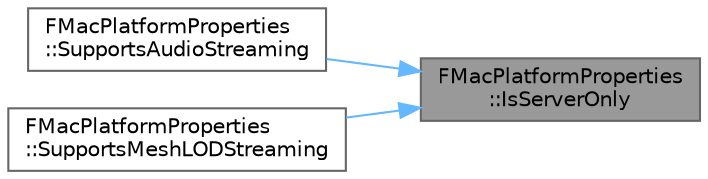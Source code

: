 digraph "FMacPlatformProperties::IsServerOnly"
{
 // INTERACTIVE_SVG=YES
 // LATEX_PDF_SIZE
  bgcolor="transparent";
  edge [fontname=Helvetica,fontsize=10,labelfontname=Helvetica,labelfontsize=10];
  node [fontname=Helvetica,fontsize=10,shape=box,height=0.2,width=0.4];
  rankdir="RL";
  Node1 [id="Node000001",label="FMacPlatformProperties\l::IsServerOnly",height=0.2,width=0.4,color="gray40", fillcolor="grey60", style="filled", fontcolor="black",tooltip=" "];
  Node1 -> Node2 [id="edge1_Node000001_Node000002",dir="back",color="steelblue1",style="solid",tooltip=" "];
  Node2 [id="Node000002",label="FMacPlatformProperties\l::SupportsAudioStreaming",height=0.2,width=0.4,color="grey40", fillcolor="white", style="filled",URL="$df/d3c/structFMacPlatformProperties.html#aca3690268d6eb6d8620ca52a376efe64",tooltip=" "];
  Node1 -> Node3 [id="edge2_Node000001_Node000003",dir="back",color="steelblue1",style="solid",tooltip=" "];
  Node3 [id="Node000003",label="FMacPlatformProperties\l::SupportsMeshLODStreaming",height=0.2,width=0.4,color="grey40", fillcolor="white", style="filled",URL="$df/d3c/structFMacPlatformProperties.html#a6411d03f9660e9535fe594e203f2a95b",tooltip=" "];
}
